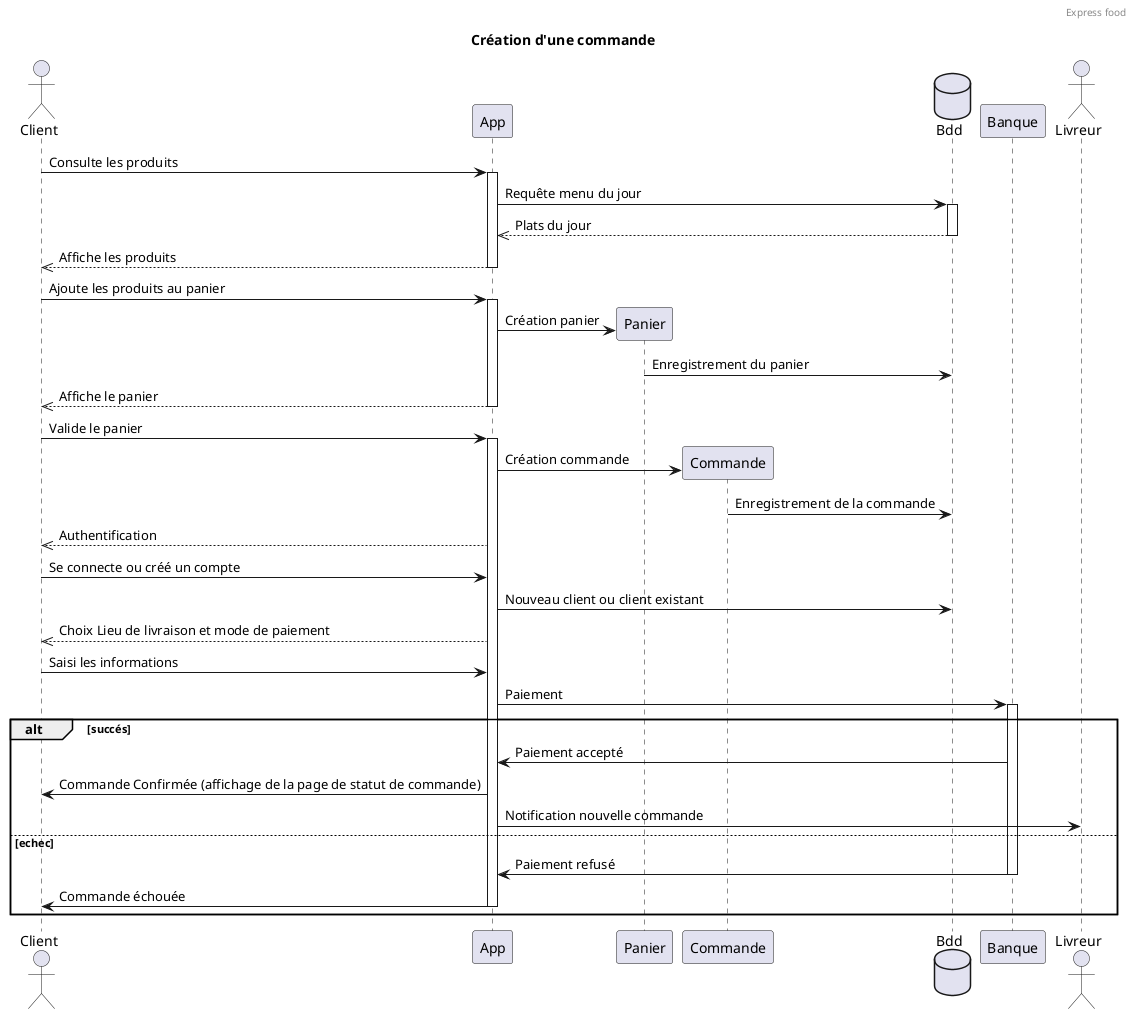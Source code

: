 @startuml
header Express food
title Création d'une commande
actor Client
participant App
participant Panier
participant Commande
database Bdd
participant Banque
actor Livreur
Client -> App: Consulte les produits
activate App
App -> Bdd:  Requête menu du jour
activate Bdd
Bdd -->> App: Plats du jour
deactivate Bdd
App -->> Client: Affiche les produits
deactivate App
Client -> App: Ajoute les produits au panier
activate App
create Panier
App -> Panier: Création panier
Panier -> Bdd: Enregistrement du panier
App -->> Client: Affiche le panier
deactivate App
Client -> App: Valide le panier
activate App
create Commande
App -> Commande: Création commande
Commande -> Bdd: Enregistrement de la commande
App -->> Client: Authentification
Client -> App: Se connecte ou créé un compte
App -> Bdd: Nouveau client ou client existant
App -->> Client: Choix Lieu de livraison et mode de paiement
Client -> App: Saisi les informations
App -> Banque: Paiement
alt succés
activate Banque
  Banque -> App: Paiement accepté
  App -> Client: Commande Confirmée (affichage de la page de statut de commande)
  App -> Livreur: Notification nouvelle commande
else echec
  Banque -> App: Paiement refusé
deactivate Banque
  App -> Client: Commande échouée
deactivate App
end
@enduml